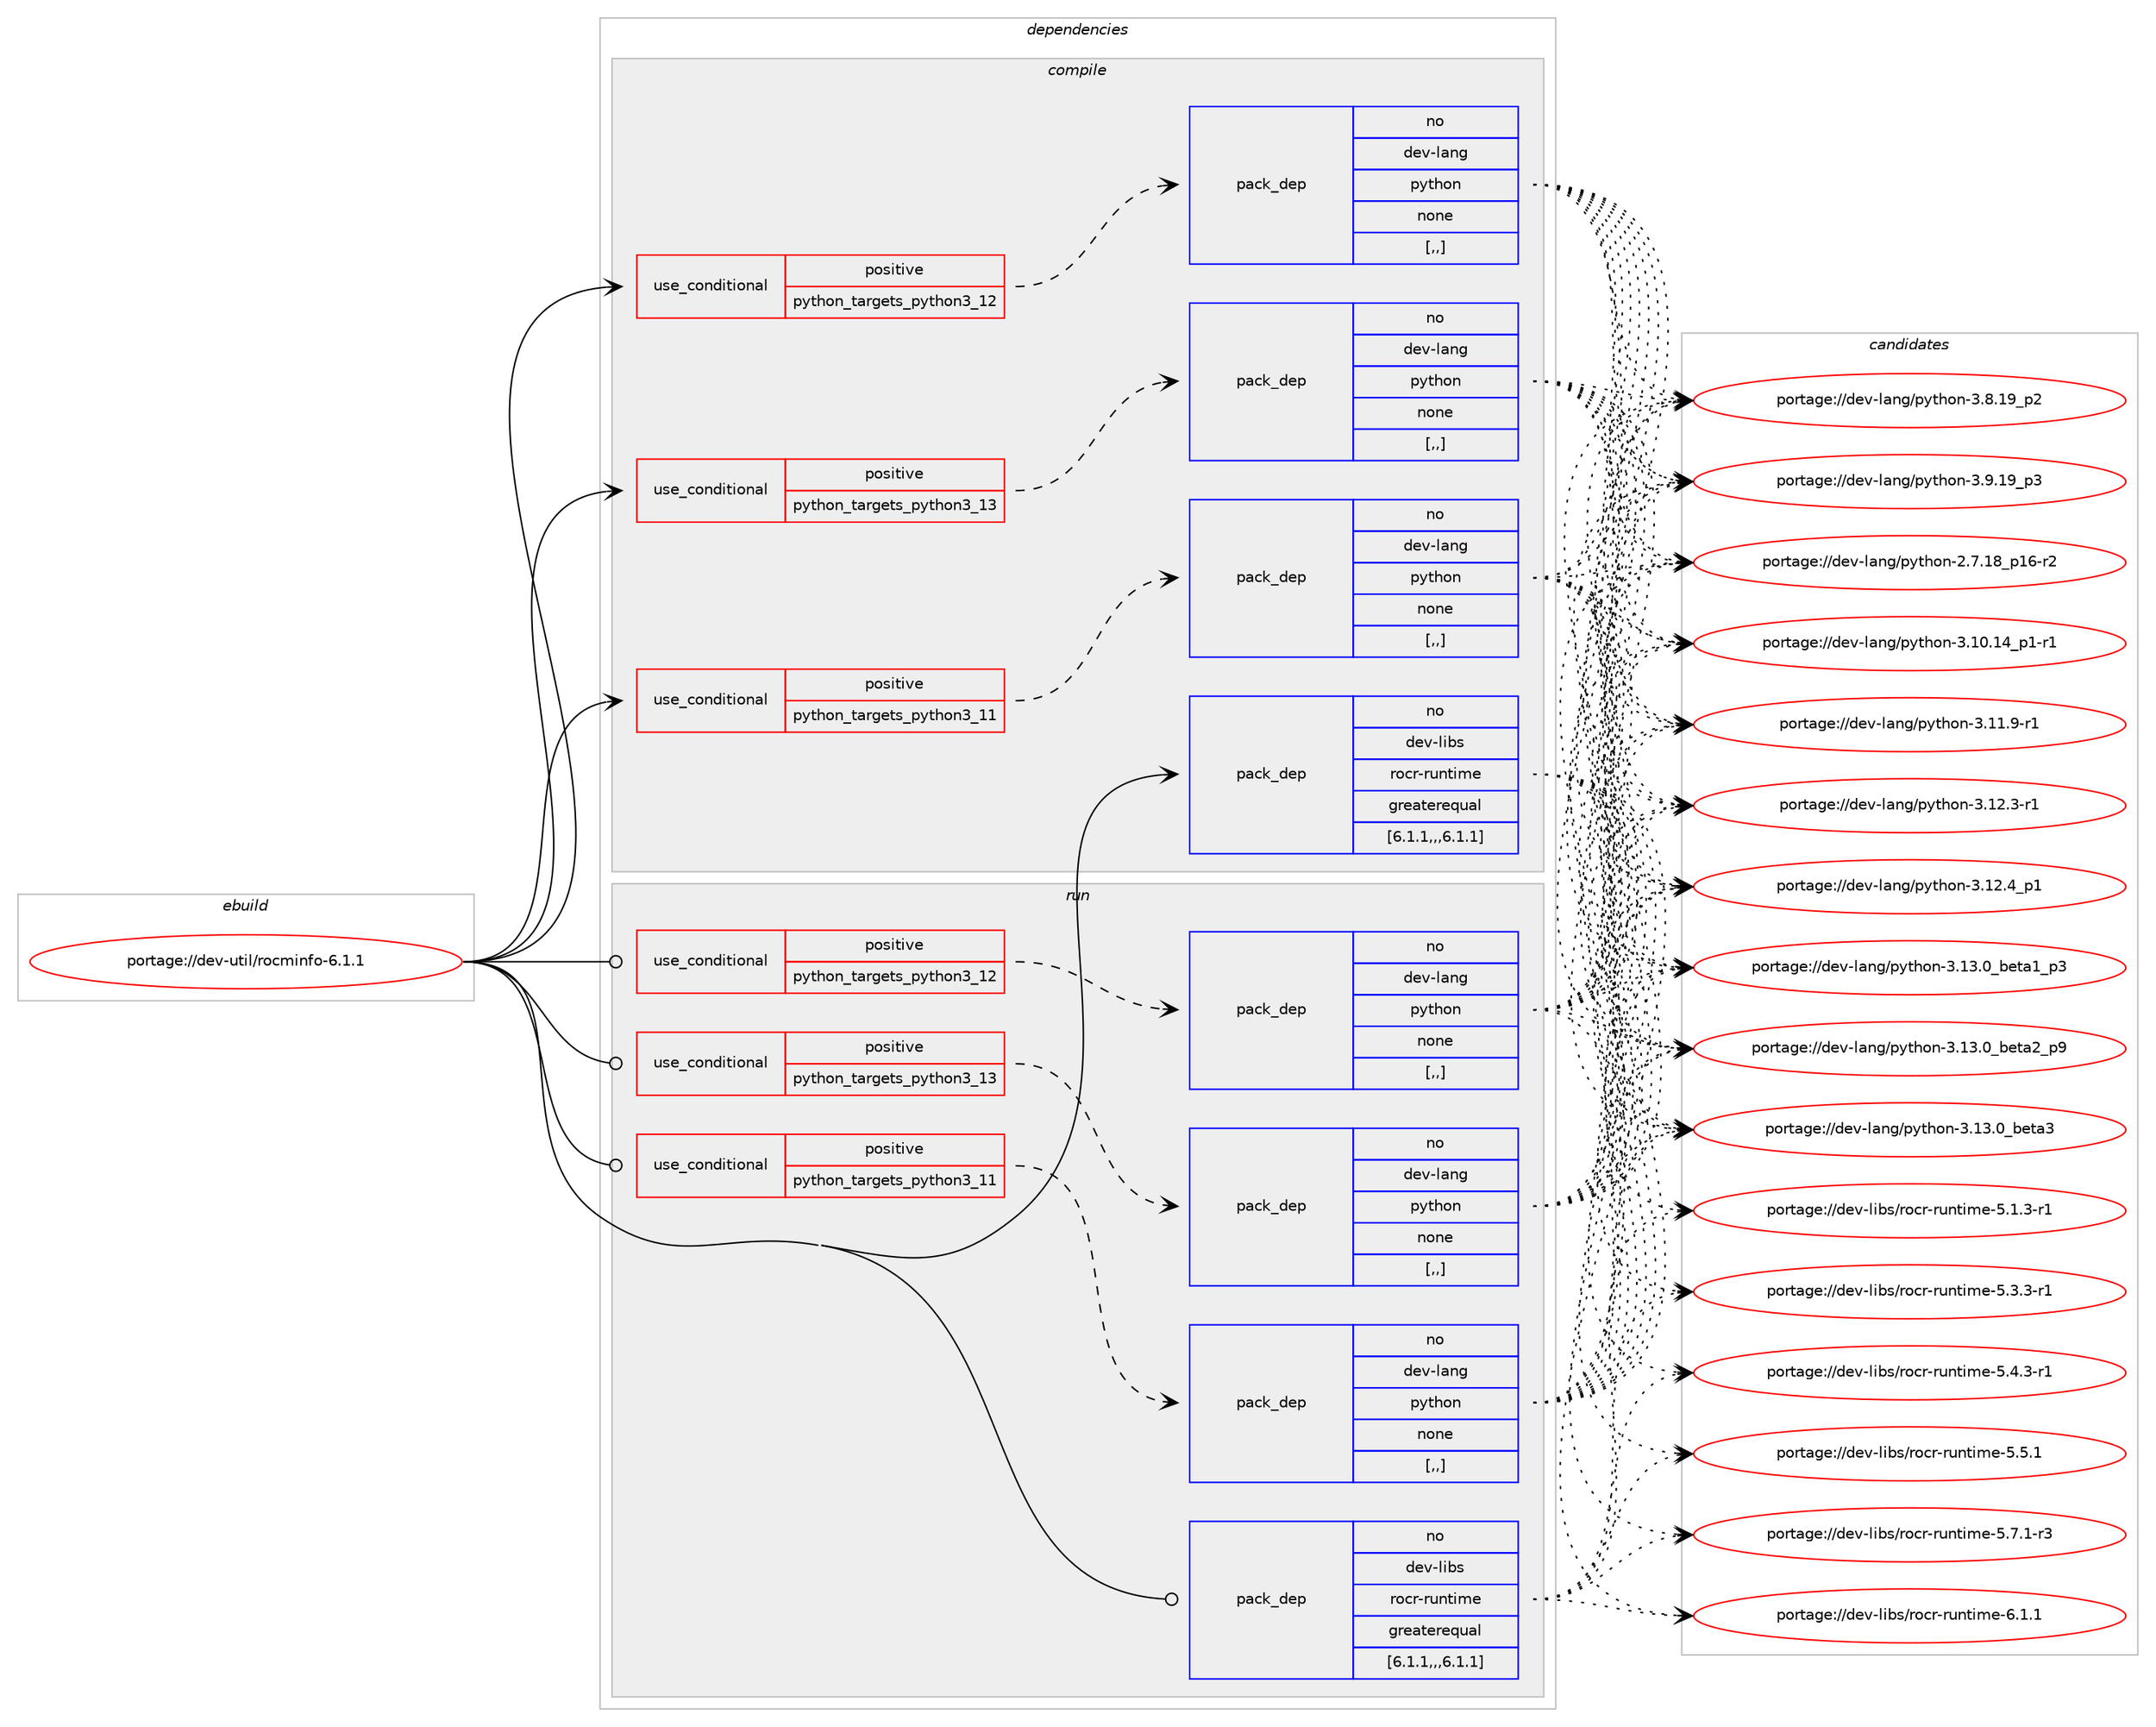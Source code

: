 digraph prolog {

# *************
# Graph options
# *************

newrank=true;
concentrate=true;
compound=true;
graph [rankdir=LR,fontname=Helvetica,fontsize=10,ranksep=1.5];#, ranksep=2.5, nodesep=0.2];
edge  [arrowhead=vee];
node  [fontname=Helvetica,fontsize=10];

# **********
# The ebuild
# **********

subgraph cluster_leftcol {
color=gray;
rank=same;
label=<<i>ebuild</i>>;
id [label="portage://dev-util/rocminfo-6.1.1", color=red, width=4, href="../dev-util/rocminfo-6.1.1.svg"];
}

# ****************
# The dependencies
# ****************

subgraph cluster_midcol {
color=gray;
label=<<i>dependencies</i>>;
subgraph cluster_compile {
fillcolor="#eeeeee";
style=filled;
label=<<i>compile</i>>;
subgraph cond60190 {
dependency214730 [label=<<TABLE BORDER="0" CELLBORDER="1" CELLSPACING="0" CELLPADDING="4"><TR><TD ROWSPAN="3" CELLPADDING="10">use_conditional</TD></TR><TR><TD>positive</TD></TR><TR><TD>python_targets_python3_11</TD></TR></TABLE>>, shape=none, color=red];
subgraph pack153119 {
dependency214731 [label=<<TABLE BORDER="0" CELLBORDER="1" CELLSPACING="0" CELLPADDING="4" WIDTH="220"><TR><TD ROWSPAN="6" CELLPADDING="30">pack_dep</TD></TR><TR><TD WIDTH="110">no</TD></TR><TR><TD>dev-lang</TD></TR><TR><TD>python</TD></TR><TR><TD>none</TD></TR><TR><TD>[,,]</TD></TR></TABLE>>, shape=none, color=blue];
}
dependency214730:e -> dependency214731:w [weight=20,style="dashed",arrowhead="vee"];
}
id:e -> dependency214730:w [weight=20,style="solid",arrowhead="vee"];
subgraph cond60191 {
dependency214732 [label=<<TABLE BORDER="0" CELLBORDER="1" CELLSPACING="0" CELLPADDING="4"><TR><TD ROWSPAN="3" CELLPADDING="10">use_conditional</TD></TR><TR><TD>positive</TD></TR><TR><TD>python_targets_python3_12</TD></TR></TABLE>>, shape=none, color=red];
subgraph pack153120 {
dependency214733 [label=<<TABLE BORDER="0" CELLBORDER="1" CELLSPACING="0" CELLPADDING="4" WIDTH="220"><TR><TD ROWSPAN="6" CELLPADDING="30">pack_dep</TD></TR><TR><TD WIDTH="110">no</TD></TR><TR><TD>dev-lang</TD></TR><TR><TD>python</TD></TR><TR><TD>none</TD></TR><TR><TD>[,,]</TD></TR></TABLE>>, shape=none, color=blue];
}
dependency214732:e -> dependency214733:w [weight=20,style="dashed",arrowhead="vee"];
}
id:e -> dependency214732:w [weight=20,style="solid",arrowhead="vee"];
subgraph cond60192 {
dependency214734 [label=<<TABLE BORDER="0" CELLBORDER="1" CELLSPACING="0" CELLPADDING="4"><TR><TD ROWSPAN="3" CELLPADDING="10">use_conditional</TD></TR><TR><TD>positive</TD></TR><TR><TD>python_targets_python3_13</TD></TR></TABLE>>, shape=none, color=red];
subgraph pack153121 {
dependency214735 [label=<<TABLE BORDER="0" CELLBORDER="1" CELLSPACING="0" CELLPADDING="4" WIDTH="220"><TR><TD ROWSPAN="6" CELLPADDING="30">pack_dep</TD></TR><TR><TD WIDTH="110">no</TD></TR><TR><TD>dev-lang</TD></TR><TR><TD>python</TD></TR><TR><TD>none</TD></TR><TR><TD>[,,]</TD></TR></TABLE>>, shape=none, color=blue];
}
dependency214734:e -> dependency214735:w [weight=20,style="dashed",arrowhead="vee"];
}
id:e -> dependency214734:w [weight=20,style="solid",arrowhead="vee"];
subgraph pack153122 {
dependency214736 [label=<<TABLE BORDER="0" CELLBORDER="1" CELLSPACING="0" CELLPADDING="4" WIDTH="220"><TR><TD ROWSPAN="6" CELLPADDING="30">pack_dep</TD></TR><TR><TD WIDTH="110">no</TD></TR><TR><TD>dev-libs</TD></TR><TR><TD>rocr-runtime</TD></TR><TR><TD>greaterequal</TD></TR><TR><TD>[6.1.1,,,6.1.1]</TD></TR></TABLE>>, shape=none, color=blue];
}
id:e -> dependency214736:w [weight=20,style="solid",arrowhead="vee"];
}
subgraph cluster_compileandrun {
fillcolor="#eeeeee";
style=filled;
label=<<i>compile and run</i>>;
}
subgraph cluster_run {
fillcolor="#eeeeee";
style=filled;
label=<<i>run</i>>;
subgraph cond60193 {
dependency214737 [label=<<TABLE BORDER="0" CELLBORDER="1" CELLSPACING="0" CELLPADDING="4"><TR><TD ROWSPAN="3" CELLPADDING="10">use_conditional</TD></TR><TR><TD>positive</TD></TR><TR><TD>python_targets_python3_11</TD></TR></TABLE>>, shape=none, color=red];
subgraph pack153123 {
dependency214738 [label=<<TABLE BORDER="0" CELLBORDER="1" CELLSPACING="0" CELLPADDING="4" WIDTH="220"><TR><TD ROWSPAN="6" CELLPADDING="30">pack_dep</TD></TR><TR><TD WIDTH="110">no</TD></TR><TR><TD>dev-lang</TD></TR><TR><TD>python</TD></TR><TR><TD>none</TD></TR><TR><TD>[,,]</TD></TR></TABLE>>, shape=none, color=blue];
}
dependency214737:e -> dependency214738:w [weight=20,style="dashed",arrowhead="vee"];
}
id:e -> dependency214737:w [weight=20,style="solid",arrowhead="odot"];
subgraph cond60194 {
dependency214739 [label=<<TABLE BORDER="0" CELLBORDER="1" CELLSPACING="0" CELLPADDING="4"><TR><TD ROWSPAN="3" CELLPADDING="10">use_conditional</TD></TR><TR><TD>positive</TD></TR><TR><TD>python_targets_python3_12</TD></TR></TABLE>>, shape=none, color=red];
subgraph pack153124 {
dependency214740 [label=<<TABLE BORDER="0" CELLBORDER="1" CELLSPACING="0" CELLPADDING="4" WIDTH="220"><TR><TD ROWSPAN="6" CELLPADDING="30">pack_dep</TD></TR><TR><TD WIDTH="110">no</TD></TR><TR><TD>dev-lang</TD></TR><TR><TD>python</TD></TR><TR><TD>none</TD></TR><TR><TD>[,,]</TD></TR></TABLE>>, shape=none, color=blue];
}
dependency214739:e -> dependency214740:w [weight=20,style="dashed",arrowhead="vee"];
}
id:e -> dependency214739:w [weight=20,style="solid",arrowhead="odot"];
subgraph cond60195 {
dependency214741 [label=<<TABLE BORDER="0" CELLBORDER="1" CELLSPACING="0" CELLPADDING="4"><TR><TD ROWSPAN="3" CELLPADDING="10">use_conditional</TD></TR><TR><TD>positive</TD></TR><TR><TD>python_targets_python3_13</TD></TR></TABLE>>, shape=none, color=red];
subgraph pack153125 {
dependency214742 [label=<<TABLE BORDER="0" CELLBORDER="1" CELLSPACING="0" CELLPADDING="4" WIDTH="220"><TR><TD ROWSPAN="6" CELLPADDING="30">pack_dep</TD></TR><TR><TD WIDTH="110">no</TD></TR><TR><TD>dev-lang</TD></TR><TR><TD>python</TD></TR><TR><TD>none</TD></TR><TR><TD>[,,]</TD></TR></TABLE>>, shape=none, color=blue];
}
dependency214741:e -> dependency214742:w [weight=20,style="dashed",arrowhead="vee"];
}
id:e -> dependency214741:w [weight=20,style="solid",arrowhead="odot"];
subgraph pack153126 {
dependency214743 [label=<<TABLE BORDER="0" CELLBORDER="1" CELLSPACING="0" CELLPADDING="4" WIDTH="220"><TR><TD ROWSPAN="6" CELLPADDING="30">pack_dep</TD></TR><TR><TD WIDTH="110">no</TD></TR><TR><TD>dev-libs</TD></TR><TR><TD>rocr-runtime</TD></TR><TR><TD>greaterequal</TD></TR><TR><TD>[6.1.1,,,6.1.1]</TD></TR></TABLE>>, shape=none, color=blue];
}
id:e -> dependency214743:w [weight=20,style="solid",arrowhead="odot"];
}
}

# **************
# The candidates
# **************

subgraph cluster_choices {
rank=same;
color=gray;
label=<<i>candidates</i>>;

subgraph choice153119 {
color=black;
nodesep=1;
choice100101118451089711010347112121116104111110455046554649569511249544511450 [label="portage://dev-lang/python-2.7.18_p16-r2", color=red, width=4,href="../dev-lang/python-2.7.18_p16-r2.svg"];
choice100101118451089711010347112121116104111110455146494846495295112494511449 [label="portage://dev-lang/python-3.10.14_p1-r1", color=red, width=4,href="../dev-lang/python-3.10.14_p1-r1.svg"];
choice100101118451089711010347112121116104111110455146494946574511449 [label="portage://dev-lang/python-3.11.9-r1", color=red, width=4,href="../dev-lang/python-3.11.9-r1.svg"];
choice100101118451089711010347112121116104111110455146495046514511449 [label="portage://dev-lang/python-3.12.3-r1", color=red, width=4,href="../dev-lang/python-3.12.3-r1.svg"];
choice100101118451089711010347112121116104111110455146495046529511249 [label="portage://dev-lang/python-3.12.4_p1", color=red, width=4,href="../dev-lang/python-3.12.4_p1.svg"];
choice10010111845108971101034711212111610411111045514649514648959810111697499511251 [label="portage://dev-lang/python-3.13.0_beta1_p3", color=red, width=4,href="../dev-lang/python-3.13.0_beta1_p3.svg"];
choice10010111845108971101034711212111610411111045514649514648959810111697509511257 [label="portage://dev-lang/python-3.13.0_beta2_p9", color=red, width=4,href="../dev-lang/python-3.13.0_beta2_p9.svg"];
choice1001011184510897110103471121211161041111104551464951464895981011169751 [label="portage://dev-lang/python-3.13.0_beta3", color=red, width=4,href="../dev-lang/python-3.13.0_beta3.svg"];
choice100101118451089711010347112121116104111110455146564649579511250 [label="portage://dev-lang/python-3.8.19_p2", color=red, width=4,href="../dev-lang/python-3.8.19_p2.svg"];
choice100101118451089711010347112121116104111110455146574649579511251 [label="portage://dev-lang/python-3.9.19_p3", color=red, width=4,href="../dev-lang/python-3.9.19_p3.svg"];
dependency214731:e -> choice100101118451089711010347112121116104111110455046554649569511249544511450:w [style=dotted,weight="100"];
dependency214731:e -> choice100101118451089711010347112121116104111110455146494846495295112494511449:w [style=dotted,weight="100"];
dependency214731:e -> choice100101118451089711010347112121116104111110455146494946574511449:w [style=dotted,weight="100"];
dependency214731:e -> choice100101118451089711010347112121116104111110455146495046514511449:w [style=dotted,weight="100"];
dependency214731:e -> choice100101118451089711010347112121116104111110455146495046529511249:w [style=dotted,weight="100"];
dependency214731:e -> choice10010111845108971101034711212111610411111045514649514648959810111697499511251:w [style=dotted,weight="100"];
dependency214731:e -> choice10010111845108971101034711212111610411111045514649514648959810111697509511257:w [style=dotted,weight="100"];
dependency214731:e -> choice1001011184510897110103471121211161041111104551464951464895981011169751:w [style=dotted,weight="100"];
dependency214731:e -> choice100101118451089711010347112121116104111110455146564649579511250:w [style=dotted,weight="100"];
dependency214731:e -> choice100101118451089711010347112121116104111110455146574649579511251:w [style=dotted,weight="100"];
}
subgraph choice153120 {
color=black;
nodesep=1;
choice100101118451089711010347112121116104111110455046554649569511249544511450 [label="portage://dev-lang/python-2.7.18_p16-r2", color=red, width=4,href="../dev-lang/python-2.7.18_p16-r2.svg"];
choice100101118451089711010347112121116104111110455146494846495295112494511449 [label="portage://dev-lang/python-3.10.14_p1-r1", color=red, width=4,href="../dev-lang/python-3.10.14_p1-r1.svg"];
choice100101118451089711010347112121116104111110455146494946574511449 [label="portage://dev-lang/python-3.11.9-r1", color=red, width=4,href="../dev-lang/python-3.11.9-r1.svg"];
choice100101118451089711010347112121116104111110455146495046514511449 [label="portage://dev-lang/python-3.12.3-r1", color=red, width=4,href="../dev-lang/python-3.12.3-r1.svg"];
choice100101118451089711010347112121116104111110455146495046529511249 [label="portage://dev-lang/python-3.12.4_p1", color=red, width=4,href="../dev-lang/python-3.12.4_p1.svg"];
choice10010111845108971101034711212111610411111045514649514648959810111697499511251 [label="portage://dev-lang/python-3.13.0_beta1_p3", color=red, width=4,href="../dev-lang/python-3.13.0_beta1_p3.svg"];
choice10010111845108971101034711212111610411111045514649514648959810111697509511257 [label="portage://dev-lang/python-3.13.0_beta2_p9", color=red, width=4,href="../dev-lang/python-3.13.0_beta2_p9.svg"];
choice1001011184510897110103471121211161041111104551464951464895981011169751 [label="portage://dev-lang/python-3.13.0_beta3", color=red, width=4,href="../dev-lang/python-3.13.0_beta3.svg"];
choice100101118451089711010347112121116104111110455146564649579511250 [label="portage://dev-lang/python-3.8.19_p2", color=red, width=4,href="../dev-lang/python-3.8.19_p2.svg"];
choice100101118451089711010347112121116104111110455146574649579511251 [label="portage://dev-lang/python-3.9.19_p3", color=red, width=4,href="../dev-lang/python-3.9.19_p3.svg"];
dependency214733:e -> choice100101118451089711010347112121116104111110455046554649569511249544511450:w [style=dotted,weight="100"];
dependency214733:e -> choice100101118451089711010347112121116104111110455146494846495295112494511449:w [style=dotted,weight="100"];
dependency214733:e -> choice100101118451089711010347112121116104111110455146494946574511449:w [style=dotted,weight="100"];
dependency214733:e -> choice100101118451089711010347112121116104111110455146495046514511449:w [style=dotted,weight="100"];
dependency214733:e -> choice100101118451089711010347112121116104111110455146495046529511249:w [style=dotted,weight="100"];
dependency214733:e -> choice10010111845108971101034711212111610411111045514649514648959810111697499511251:w [style=dotted,weight="100"];
dependency214733:e -> choice10010111845108971101034711212111610411111045514649514648959810111697509511257:w [style=dotted,weight="100"];
dependency214733:e -> choice1001011184510897110103471121211161041111104551464951464895981011169751:w [style=dotted,weight="100"];
dependency214733:e -> choice100101118451089711010347112121116104111110455146564649579511250:w [style=dotted,weight="100"];
dependency214733:e -> choice100101118451089711010347112121116104111110455146574649579511251:w [style=dotted,weight="100"];
}
subgraph choice153121 {
color=black;
nodesep=1;
choice100101118451089711010347112121116104111110455046554649569511249544511450 [label="portage://dev-lang/python-2.7.18_p16-r2", color=red, width=4,href="../dev-lang/python-2.7.18_p16-r2.svg"];
choice100101118451089711010347112121116104111110455146494846495295112494511449 [label="portage://dev-lang/python-3.10.14_p1-r1", color=red, width=4,href="../dev-lang/python-3.10.14_p1-r1.svg"];
choice100101118451089711010347112121116104111110455146494946574511449 [label="portage://dev-lang/python-3.11.9-r1", color=red, width=4,href="../dev-lang/python-3.11.9-r1.svg"];
choice100101118451089711010347112121116104111110455146495046514511449 [label="portage://dev-lang/python-3.12.3-r1", color=red, width=4,href="../dev-lang/python-3.12.3-r1.svg"];
choice100101118451089711010347112121116104111110455146495046529511249 [label="portage://dev-lang/python-3.12.4_p1", color=red, width=4,href="../dev-lang/python-3.12.4_p1.svg"];
choice10010111845108971101034711212111610411111045514649514648959810111697499511251 [label="portage://dev-lang/python-3.13.0_beta1_p3", color=red, width=4,href="../dev-lang/python-3.13.0_beta1_p3.svg"];
choice10010111845108971101034711212111610411111045514649514648959810111697509511257 [label="portage://dev-lang/python-3.13.0_beta2_p9", color=red, width=4,href="../dev-lang/python-3.13.0_beta2_p9.svg"];
choice1001011184510897110103471121211161041111104551464951464895981011169751 [label="portage://dev-lang/python-3.13.0_beta3", color=red, width=4,href="../dev-lang/python-3.13.0_beta3.svg"];
choice100101118451089711010347112121116104111110455146564649579511250 [label="portage://dev-lang/python-3.8.19_p2", color=red, width=4,href="../dev-lang/python-3.8.19_p2.svg"];
choice100101118451089711010347112121116104111110455146574649579511251 [label="portage://dev-lang/python-3.9.19_p3", color=red, width=4,href="../dev-lang/python-3.9.19_p3.svg"];
dependency214735:e -> choice100101118451089711010347112121116104111110455046554649569511249544511450:w [style=dotted,weight="100"];
dependency214735:e -> choice100101118451089711010347112121116104111110455146494846495295112494511449:w [style=dotted,weight="100"];
dependency214735:e -> choice100101118451089711010347112121116104111110455146494946574511449:w [style=dotted,weight="100"];
dependency214735:e -> choice100101118451089711010347112121116104111110455146495046514511449:w [style=dotted,weight="100"];
dependency214735:e -> choice100101118451089711010347112121116104111110455146495046529511249:w [style=dotted,weight="100"];
dependency214735:e -> choice10010111845108971101034711212111610411111045514649514648959810111697499511251:w [style=dotted,weight="100"];
dependency214735:e -> choice10010111845108971101034711212111610411111045514649514648959810111697509511257:w [style=dotted,weight="100"];
dependency214735:e -> choice1001011184510897110103471121211161041111104551464951464895981011169751:w [style=dotted,weight="100"];
dependency214735:e -> choice100101118451089711010347112121116104111110455146564649579511250:w [style=dotted,weight="100"];
dependency214735:e -> choice100101118451089711010347112121116104111110455146574649579511251:w [style=dotted,weight="100"];
}
subgraph choice153122 {
color=black;
nodesep=1;
choice10010111845108105981154711411199114451141171101161051091014553464946514511449 [label="portage://dev-libs/rocr-runtime-5.1.3-r1", color=red, width=4,href="../dev-libs/rocr-runtime-5.1.3-r1.svg"];
choice10010111845108105981154711411199114451141171101161051091014553465146514511449 [label="portage://dev-libs/rocr-runtime-5.3.3-r1", color=red, width=4,href="../dev-libs/rocr-runtime-5.3.3-r1.svg"];
choice10010111845108105981154711411199114451141171101161051091014553465246514511449 [label="portage://dev-libs/rocr-runtime-5.4.3-r1", color=red, width=4,href="../dev-libs/rocr-runtime-5.4.3-r1.svg"];
choice1001011184510810598115471141119911445114117110116105109101455346534649 [label="portage://dev-libs/rocr-runtime-5.5.1", color=red, width=4,href="../dev-libs/rocr-runtime-5.5.1.svg"];
choice10010111845108105981154711411199114451141171101161051091014553465546494511451 [label="portage://dev-libs/rocr-runtime-5.7.1-r3", color=red, width=4,href="../dev-libs/rocr-runtime-5.7.1-r3.svg"];
choice1001011184510810598115471141119911445114117110116105109101455446494649 [label="portage://dev-libs/rocr-runtime-6.1.1", color=red, width=4,href="../dev-libs/rocr-runtime-6.1.1.svg"];
dependency214736:e -> choice10010111845108105981154711411199114451141171101161051091014553464946514511449:w [style=dotted,weight="100"];
dependency214736:e -> choice10010111845108105981154711411199114451141171101161051091014553465146514511449:w [style=dotted,weight="100"];
dependency214736:e -> choice10010111845108105981154711411199114451141171101161051091014553465246514511449:w [style=dotted,weight="100"];
dependency214736:e -> choice1001011184510810598115471141119911445114117110116105109101455346534649:w [style=dotted,weight="100"];
dependency214736:e -> choice10010111845108105981154711411199114451141171101161051091014553465546494511451:w [style=dotted,weight="100"];
dependency214736:e -> choice1001011184510810598115471141119911445114117110116105109101455446494649:w [style=dotted,weight="100"];
}
subgraph choice153123 {
color=black;
nodesep=1;
choice100101118451089711010347112121116104111110455046554649569511249544511450 [label="portage://dev-lang/python-2.7.18_p16-r2", color=red, width=4,href="../dev-lang/python-2.7.18_p16-r2.svg"];
choice100101118451089711010347112121116104111110455146494846495295112494511449 [label="portage://dev-lang/python-3.10.14_p1-r1", color=red, width=4,href="../dev-lang/python-3.10.14_p1-r1.svg"];
choice100101118451089711010347112121116104111110455146494946574511449 [label="portage://dev-lang/python-3.11.9-r1", color=red, width=4,href="../dev-lang/python-3.11.9-r1.svg"];
choice100101118451089711010347112121116104111110455146495046514511449 [label="portage://dev-lang/python-3.12.3-r1", color=red, width=4,href="../dev-lang/python-3.12.3-r1.svg"];
choice100101118451089711010347112121116104111110455146495046529511249 [label="portage://dev-lang/python-3.12.4_p1", color=red, width=4,href="../dev-lang/python-3.12.4_p1.svg"];
choice10010111845108971101034711212111610411111045514649514648959810111697499511251 [label="portage://dev-lang/python-3.13.0_beta1_p3", color=red, width=4,href="../dev-lang/python-3.13.0_beta1_p3.svg"];
choice10010111845108971101034711212111610411111045514649514648959810111697509511257 [label="portage://dev-lang/python-3.13.0_beta2_p9", color=red, width=4,href="../dev-lang/python-3.13.0_beta2_p9.svg"];
choice1001011184510897110103471121211161041111104551464951464895981011169751 [label="portage://dev-lang/python-3.13.0_beta3", color=red, width=4,href="../dev-lang/python-3.13.0_beta3.svg"];
choice100101118451089711010347112121116104111110455146564649579511250 [label="portage://dev-lang/python-3.8.19_p2", color=red, width=4,href="../dev-lang/python-3.8.19_p2.svg"];
choice100101118451089711010347112121116104111110455146574649579511251 [label="portage://dev-lang/python-3.9.19_p3", color=red, width=4,href="../dev-lang/python-3.9.19_p3.svg"];
dependency214738:e -> choice100101118451089711010347112121116104111110455046554649569511249544511450:w [style=dotted,weight="100"];
dependency214738:e -> choice100101118451089711010347112121116104111110455146494846495295112494511449:w [style=dotted,weight="100"];
dependency214738:e -> choice100101118451089711010347112121116104111110455146494946574511449:w [style=dotted,weight="100"];
dependency214738:e -> choice100101118451089711010347112121116104111110455146495046514511449:w [style=dotted,weight="100"];
dependency214738:e -> choice100101118451089711010347112121116104111110455146495046529511249:w [style=dotted,weight="100"];
dependency214738:e -> choice10010111845108971101034711212111610411111045514649514648959810111697499511251:w [style=dotted,weight="100"];
dependency214738:e -> choice10010111845108971101034711212111610411111045514649514648959810111697509511257:w [style=dotted,weight="100"];
dependency214738:e -> choice1001011184510897110103471121211161041111104551464951464895981011169751:w [style=dotted,weight="100"];
dependency214738:e -> choice100101118451089711010347112121116104111110455146564649579511250:w [style=dotted,weight="100"];
dependency214738:e -> choice100101118451089711010347112121116104111110455146574649579511251:w [style=dotted,weight="100"];
}
subgraph choice153124 {
color=black;
nodesep=1;
choice100101118451089711010347112121116104111110455046554649569511249544511450 [label="portage://dev-lang/python-2.7.18_p16-r2", color=red, width=4,href="../dev-lang/python-2.7.18_p16-r2.svg"];
choice100101118451089711010347112121116104111110455146494846495295112494511449 [label="portage://dev-lang/python-3.10.14_p1-r1", color=red, width=4,href="../dev-lang/python-3.10.14_p1-r1.svg"];
choice100101118451089711010347112121116104111110455146494946574511449 [label="portage://dev-lang/python-3.11.9-r1", color=red, width=4,href="../dev-lang/python-3.11.9-r1.svg"];
choice100101118451089711010347112121116104111110455146495046514511449 [label="portage://dev-lang/python-3.12.3-r1", color=red, width=4,href="../dev-lang/python-3.12.3-r1.svg"];
choice100101118451089711010347112121116104111110455146495046529511249 [label="portage://dev-lang/python-3.12.4_p1", color=red, width=4,href="../dev-lang/python-3.12.4_p1.svg"];
choice10010111845108971101034711212111610411111045514649514648959810111697499511251 [label="portage://dev-lang/python-3.13.0_beta1_p3", color=red, width=4,href="../dev-lang/python-3.13.0_beta1_p3.svg"];
choice10010111845108971101034711212111610411111045514649514648959810111697509511257 [label="portage://dev-lang/python-3.13.0_beta2_p9", color=red, width=4,href="../dev-lang/python-3.13.0_beta2_p9.svg"];
choice1001011184510897110103471121211161041111104551464951464895981011169751 [label="portage://dev-lang/python-3.13.0_beta3", color=red, width=4,href="../dev-lang/python-3.13.0_beta3.svg"];
choice100101118451089711010347112121116104111110455146564649579511250 [label="portage://dev-lang/python-3.8.19_p2", color=red, width=4,href="../dev-lang/python-3.8.19_p2.svg"];
choice100101118451089711010347112121116104111110455146574649579511251 [label="portage://dev-lang/python-3.9.19_p3", color=red, width=4,href="../dev-lang/python-3.9.19_p3.svg"];
dependency214740:e -> choice100101118451089711010347112121116104111110455046554649569511249544511450:w [style=dotted,weight="100"];
dependency214740:e -> choice100101118451089711010347112121116104111110455146494846495295112494511449:w [style=dotted,weight="100"];
dependency214740:e -> choice100101118451089711010347112121116104111110455146494946574511449:w [style=dotted,weight="100"];
dependency214740:e -> choice100101118451089711010347112121116104111110455146495046514511449:w [style=dotted,weight="100"];
dependency214740:e -> choice100101118451089711010347112121116104111110455146495046529511249:w [style=dotted,weight="100"];
dependency214740:e -> choice10010111845108971101034711212111610411111045514649514648959810111697499511251:w [style=dotted,weight="100"];
dependency214740:e -> choice10010111845108971101034711212111610411111045514649514648959810111697509511257:w [style=dotted,weight="100"];
dependency214740:e -> choice1001011184510897110103471121211161041111104551464951464895981011169751:w [style=dotted,weight="100"];
dependency214740:e -> choice100101118451089711010347112121116104111110455146564649579511250:w [style=dotted,weight="100"];
dependency214740:e -> choice100101118451089711010347112121116104111110455146574649579511251:w [style=dotted,weight="100"];
}
subgraph choice153125 {
color=black;
nodesep=1;
choice100101118451089711010347112121116104111110455046554649569511249544511450 [label="portage://dev-lang/python-2.7.18_p16-r2", color=red, width=4,href="../dev-lang/python-2.7.18_p16-r2.svg"];
choice100101118451089711010347112121116104111110455146494846495295112494511449 [label="portage://dev-lang/python-3.10.14_p1-r1", color=red, width=4,href="../dev-lang/python-3.10.14_p1-r1.svg"];
choice100101118451089711010347112121116104111110455146494946574511449 [label="portage://dev-lang/python-3.11.9-r1", color=red, width=4,href="../dev-lang/python-3.11.9-r1.svg"];
choice100101118451089711010347112121116104111110455146495046514511449 [label="portage://dev-lang/python-3.12.3-r1", color=red, width=4,href="../dev-lang/python-3.12.3-r1.svg"];
choice100101118451089711010347112121116104111110455146495046529511249 [label="portage://dev-lang/python-3.12.4_p1", color=red, width=4,href="../dev-lang/python-3.12.4_p1.svg"];
choice10010111845108971101034711212111610411111045514649514648959810111697499511251 [label="portage://dev-lang/python-3.13.0_beta1_p3", color=red, width=4,href="../dev-lang/python-3.13.0_beta1_p3.svg"];
choice10010111845108971101034711212111610411111045514649514648959810111697509511257 [label="portage://dev-lang/python-3.13.0_beta2_p9", color=red, width=4,href="../dev-lang/python-3.13.0_beta2_p9.svg"];
choice1001011184510897110103471121211161041111104551464951464895981011169751 [label="portage://dev-lang/python-3.13.0_beta3", color=red, width=4,href="../dev-lang/python-3.13.0_beta3.svg"];
choice100101118451089711010347112121116104111110455146564649579511250 [label="portage://dev-lang/python-3.8.19_p2", color=red, width=4,href="../dev-lang/python-3.8.19_p2.svg"];
choice100101118451089711010347112121116104111110455146574649579511251 [label="portage://dev-lang/python-3.9.19_p3", color=red, width=4,href="../dev-lang/python-3.9.19_p3.svg"];
dependency214742:e -> choice100101118451089711010347112121116104111110455046554649569511249544511450:w [style=dotted,weight="100"];
dependency214742:e -> choice100101118451089711010347112121116104111110455146494846495295112494511449:w [style=dotted,weight="100"];
dependency214742:e -> choice100101118451089711010347112121116104111110455146494946574511449:w [style=dotted,weight="100"];
dependency214742:e -> choice100101118451089711010347112121116104111110455146495046514511449:w [style=dotted,weight="100"];
dependency214742:e -> choice100101118451089711010347112121116104111110455146495046529511249:w [style=dotted,weight="100"];
dependency214742:e -> choice10010111845108971101034711212111610411111045514649514648959810111697499511251:w [style=dotted,weight="100"];
dependency214742:e -> choice10010111845108971101034711212111610411111045514649514648959810111697509511257:w [style=dotted,weight="100"];
dependency214742:e -> choice1001011184510897110103471121211161041111104551464951464895981011169751:w [style=dotted,weight="100"];
dependency214742:e -> choice100101118451089711010347112121116104111110455146564649579511250:w [style=dotted,weight="100"];
dependency214742:e -> choice100101118451089711010347112121116104111110455146574649579511251:w [style=dotted,weight="100"];
}
subgraph choice153126 {
color=black;
nodesep=1;
choice10010111845108105981154711411199114451141171101161051091014553464946514511449 [label="portage://dev-libs/rocr-runtime-5.1.3-r1", color=red, width=4,href="../dev-libs/rocr-runtime-5.1.3-r1.svg"];
choice10010111845108105981154711411199114451141171101161051091014553465146514511449 [label="portage://dev-libs/rocr-runtime-5.3.3-r1", color=red, width=4,href="../dev-libs/rocr-runtime-5.3.3-r1.svg"];
choice10010111845108105981154711411199114451141171101161051091014553465246514511449 [label="portage://dev-libs/rocr-runtime-5.4.3-r1", color=red, width=4,href="../dev-libs/rocr-runtime-5.4.3-r1.svg"];
choice1001011184510810598115471141119911445114117110116105109101455346534649 [label="portage://dev-libs/rocr-runtime-5.5.1", color=red, width=4,href="../dev-libs/rocr-runtime-5.5.1.svg"];
choice10010111845108105981154711411199114451141171101161051091014553465546494511451 [label="portage://dev-libs/rocr-runtime-5.7.1-r3", color=red, width=4,href="../dev-libs/rocr-runtime-5.7.1-r3.svg"];
choice1001011184510810598115471141119911445114117110116105109101455446494649 [label="portage://dev-libs/rocr-runtime-6.1.1", color=red, width=4,href="../dev-libs/rocr-runtime-6.1.1.svg"];
dependency214743:e -> choice10010111845108105981154711411199114451141171101161051091014553464946514511449:w [style=dotted,weight="100"];
dependency214743:e -> choice10010111845108105981154711411199114451141171101161051091014553465146514511449:w [style=dotted,weight="100"];
dependency214743:e -> choice10010111845108105981154711411199114451141171101161051091014553465246514511449:w [style=dotted,weight="100"];
dependency214743:e -> choice1001011184510810598115471141119911445114117110116105109101455346534649:w [style=dotted,weight="100"];
dependency214743:e -> choice10010111845108105981154711411199114451141171101161051091014553465546494511451:w [style=dotted,weight="100"];
dependency214743:e -> choice1001011184510810598115471141119911445114117110116105109101455446494649:w [style=dotted,weight="100"];
}
}

}
